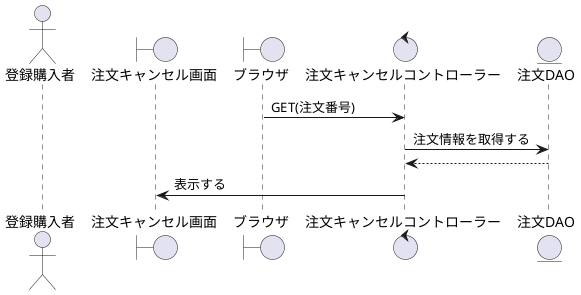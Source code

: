 @startuml 注文キャンセルを表示

actor    "登録購入者" as act
boundary "注文キャンセル画面" as order_history
boundary "ブラウザ" as brz
control  "注文キャンセルコントローラー" as order_history_c
entity   "注文DAO" as order_history_dao

'-------------------------------------------------------------------------------------------

brz -> order_history_c : GET(注文番号)
order_history_c -> order_history_dao : 注文情報を取得する
order_history_c <-- order_history_dao
order_history <- order_history_c : 表示する

@enduml
